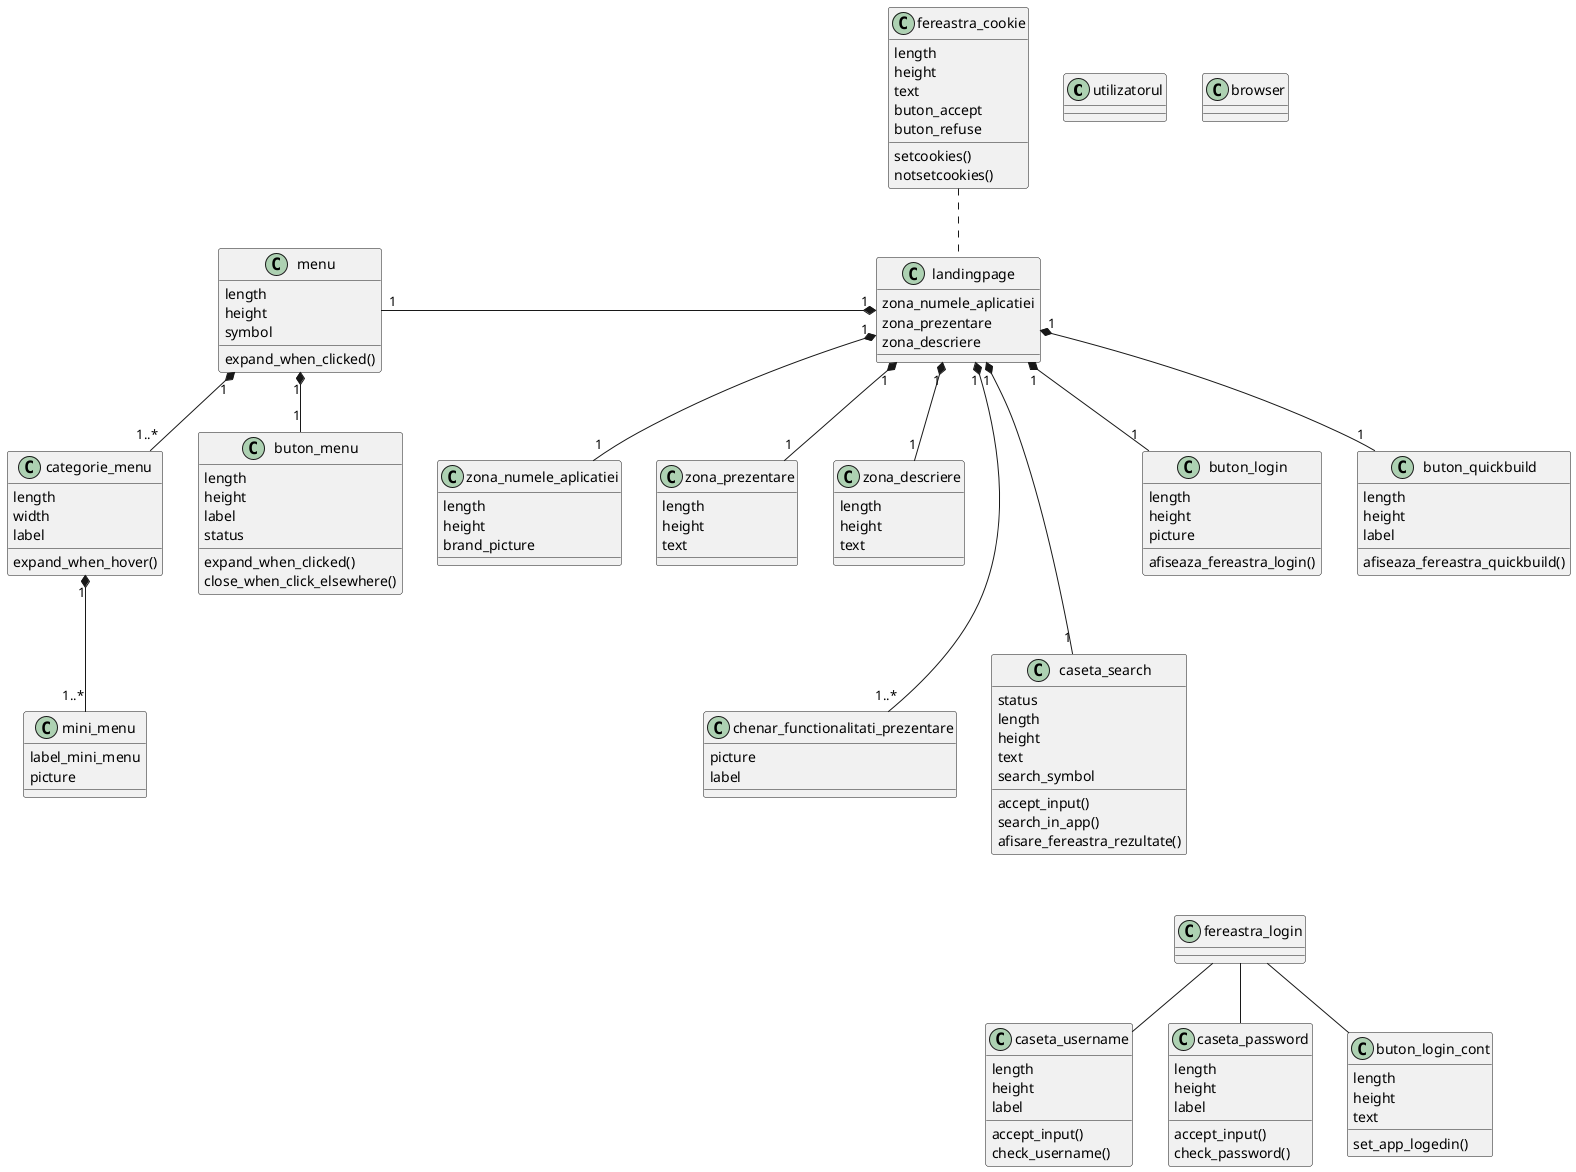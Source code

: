 @startuml
'https://plantuml.com/class-diagram

class utilizatorul
class browser
class landingpage
class zona_numele_aplicatiei
class zona_prezentare
class zona_descriere
class fereastra_cookie
class chenar_functionalitati_prezentare

class menu
class categorie_menu
class mini_menu

class caseta_search
class buton_login
class buton_quickbuild

class fereastra_login
class caseta_username
class caseta_password
class buton_login_cont

'hidden
buton_login ---down[hidden] fereastra_login

landingpage "1" *--- "1..*" chenar_functionalitati_prezentare
landingpage .up. fereastra_cookie
landingpage "1" *-down- "1" zona_numele_aplicatiei
landingpage "1" *-down- "1" zona_prezentare
landingpage "1" *-down- "1" zona_descriere
landingpage "1" *-left- "1" menu
landingpage "1" *--- "1" caseta_search
landingpage "1" *-- "1" buton_quickbuild
landingpage "1" *-- "1" buton_login

menu "1" *-- "1" buton_menu

menu "1" *-- "1..*" categorie_menu
categorie_menu "1" *-- "1..*" mini_menu

fereastra_login -- caseta_password
fereastra_login -- caseta_username
fereastra_login -- buton_login_cont


class landingpage
{
zona_numele_aplicatiei
zona_prezentare
zona_descriere
}

class zona_numele_aplicatiei
{
length
height
brand_picture
}

class zona_prezentare
{
length
height
text
}

class zona_descriere
{
length
height
text
}

class fereastra_cookie
{
length
height
text
buton_accept
buton_refuse
setcookies()
notsetcookies()
}

class buton_menu
{
length
height
label
status
expand_when_clicked()
close_when_click_elsewhere()
}

class categorie_menu
{
length
width
label
expand_when_hover()
}

class mini_menu
{
label_mini_menu
picture
}

class menu
{
length
height
symbol
expand_when_clicked()
}

class caseta_search
{
status
length
height
text
search_symbol
accept_input()
search_in_app()
afisare_fereastra_rezultate()
}

class chenar_functionalitati_prezentare
{
picture
label
}

class buton_login
{
length
height
picture
afiseaza_fereastra_login()
}

class caseta_username
{
length
height
label
accept_input()
check_username()
}

class caseta_password
{
length
height
label
accept_input()
check_password()
}

class buton_login_cont
{
length
height
text
set_app_logedin()
}

class buton_quickbuild
{
length
height
label
afiseaza_fereastra_quickbuild()
}
@enduml
